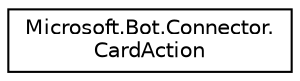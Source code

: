 digraph "Graphical Class Hierarchy"
{
  edge [fontname="Helvetica",fontsize="10",labelfontname="Helvetica",labelfontsize="10"];
  node [fontname="Helvetica",fontsize="10",shape=record];
  rankdir="LR";
  Node1 [label="Microsoft.Bot.Connector.\lCardAction",height=0.2,width=0.4,color="black", fillcolor="white", style="filled",URL="$d3/d1f/class_microsoft_1_1_bot_1_1_connector_1_1_card_action.html"];
}
